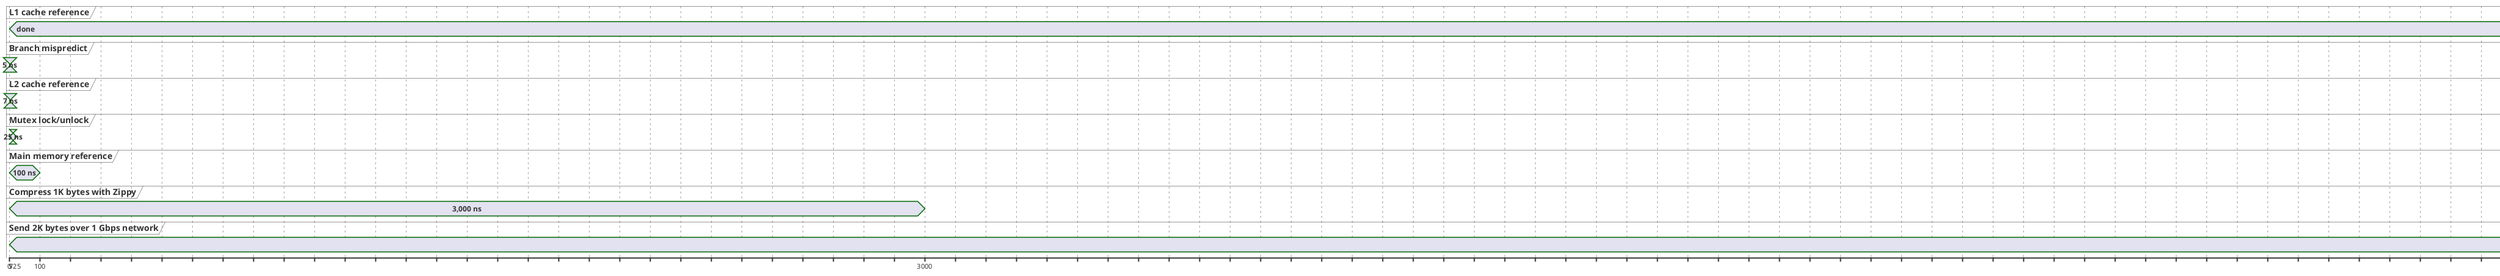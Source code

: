 {
  "sha1": "3sesodfxpoqjv89qmhiumd6jxbvbwy9",
  "insertion": {
    "when": "2024-05-30T20:48:20.346Z",
    "user": "plantuml@gmail.com"
  }
}
@startuml
concise "L1 cache reference" as L1
concise "Branch mispredict" as BM
concise "L2 cache reference" as L2
concise "Mutex lock/unlock" as MUX
concise "Main memory reference" as MEMREF
concise "Compress 1K bytes with Zippy" as ZIP1K
concise "Send 2K bytes over 1 Gbps network" as SEND2K


@0
L1 is done
BM is "5 ns"
L2 is "7 ns"
MUX is "25 ns"
MEMREF is "100 ns"
ZIP1K is "3,000 ns"
SEND2K is "20,000 ns"


@5
BM is {hidden}


@7
L2 is {hidden}

@25
MUX is {hidden}

@100
MEMREF is {hidden}

@3000
ZIP1K is {hidden}

@20000
SEND2K is {hidden}

@enduml
